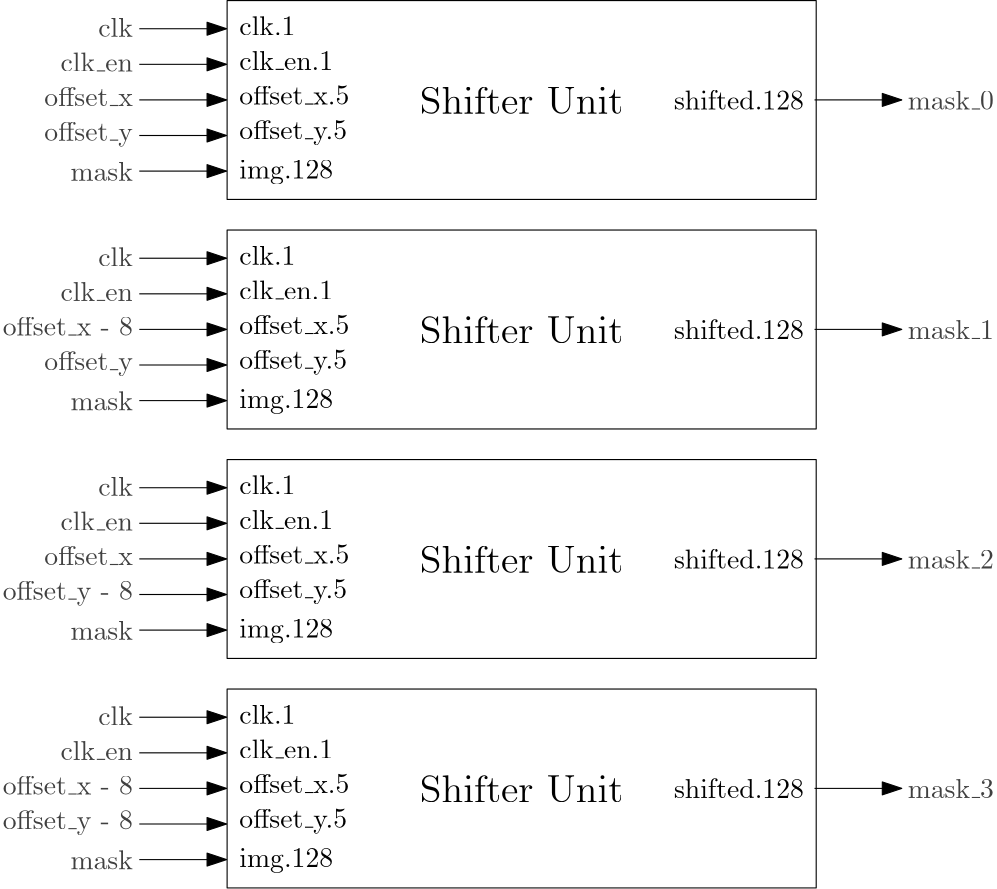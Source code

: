 <?xml version="1.0"?>
<!DOCTYPE ipe SYSTEM "ipe.dtd">
<ipe version="70218" creator="Ipe 7.2.23">
<info created="D:20210514023217" modified="D:20210514023217"/>
<ipestyle name="basic">
<symbol name="arrow/arc(spx)">
<path stroke="sym-stroke" fill="sym-stroke" pen="sym-pen">
0 0 m
-1 0.333 l
-1 -0.333 l
h
</path>
</symbol>
<symbol name="arrow/farc(spx)">
<path stroke="sym-stroke" fill="white" pen="sym-pen">
0 0 m
-1 0.333 l
-1 -0.333 l
h
</path>
</symbol>
<symbol name="arrow/ptarc(spx)">
<path stroke="sym-stroke" fill="sym-stroke" pen="sym-pen">
0 0 m
-1 0.333 l
-0.8 0 l
-1 -0.333 l
h
</path>
</symbol>
<symbol name="arrow/fptarc(spx)">
<path stroke="sym-stroke" fill="white" pen="sym-pen">
0 0 m
-1 0.333 l
-0.8 0 l
-1 -0.333 l
h
</path>
</symbol>
<symbol name="mark/circle(sx)" transformations="translations">
<path fill="sym-stroke">
0.6 0 0 0.6 0 0 e
0.4 0 0 0.4 0 0 e
</path>
</symbol>
<symbol name="mark/disk(sx)" transformations="translations">
<path fill="sym-stroke">
0.6 0 0 0.6 0 0 e
</path>
</symbol>
<symbol name="mark/fdisk(sfx)" transformations="translations">
<group>
<path fill="sym-fill">
0.5 0 0 0.5 0 0 e
</path>
<path fill="sym-stroke" fillrule="eofill">
0.6 0 0 0.6 0 0 e
0.4 0 0 0.4 0 0 e
</path>
</group>
</symbol>
<symbol name="mark/box(sx)" transformations="translations">
<path fill="sym-stroke" fillrule="eofill">
-0.6 -0.6 m
0.6 -0.6 l
0.6 0.6 l
-0.6 0.6 l
h
-0.4 -0.4 m
0.4 -0.4 l
0.4 0.4 l
-0.4 0.4 l
h
</path>
</symbol>
<symbol name="mark/square(sx)" transformations="translations">
<path fill="sym-stroke">
-0.6 -0.6 m
0.6 -0.6 l
0.6 0.6 l
-0.6 0.6 l
h
</path>
</symbol>
<symbol name="mark/fsquare(sfx)" transformations="translations">
<group>
<path fill="sym-fill">
-0.5 -0.5 m
0.5 -0.5 l
0.5 0.5 l
-0.5 0.5 l
h
</path>
<path fill="sym-stroke" fillrule="eofill">
-0.6 -0.6 m
0.6 -0.6 l
0.6 0.6 l
-0.6 0.6 l
h
-0.4 -0.4 m
0.4 -0.4 l
0.4 0.4 l
-0.4 0.4 l
h
</path>
</group>
</symbol>
<symbol name="mark/cross(sx)" transformations="translations">
<group>
<path fill="sym-stroke">
-0.43 -0.57 m
0.57 0.43 l
0.43 0.57 l
-0.57 -0.43 l
h
</path>
<path fill="sym-stroke">
-0.43 0.57 m
0.57 -0.43 l
0.43 -0.57 l
-0.57 0.43 l
h
</path>
</group>
</symbol>
<symbol name="arrow/fnormal(spx)">
<path stroke="sym-stroke" fill="white" pen="sym-pen">
0 0 m
-1 0.333 l
-1 -0.333 l
h
</path>
</symbol>
<symbol name="arrow/pointed(spx)">
<path stroke="sym-stroke" fill="sym-stroke" pen="sym-pen">
0 0 m
-1 0.333 l
-0.8 0 l
-1 -0.333 l
h
</path>
</symbol>
<symbol name="arrow/fpointed(spx)">
<path stroke="sym-stroke" fill="white" pen="sym-pen">
0 0 m
-1 0.333 l
-0.8 0 l
-1 -0.333 l
h
</path>
</symbol>
<symbol name="arrow/linear(spx)">
<path stroke="sym-stroke" pen="sym-pen">
-1 0.333 m
0 0 l
-1 -0.333 l
</path>
</symbol>
<symbol name="arrow/fdouble(spx)">
<path stroke="sym-stroke" fill="white" pen="sym-pen">
0 0 m
-1 0.333 l
-1 -0.333 l
h
-1 0 m
-2 0.333 l
-2 -0.333 l
h
</path>
</symbol>
<symbol name="arrow/double(spx)">
<path stroke="sym-stroke" fill="sym-stroke" pen="sym-pen">
0 0 m
-1 0.333 l
-1 -0.333 l
h
-1 0 m
-2 0.333 l
-2 -0.333 l
h
</path>
</symbol>
<symbol name="arrow/mid-normal(spx)">
<path stroke="sym-stroke" fill="sym-stroke" pen="sym-pen">
0.5 0 m
-0.5 0.333 l
-0.5 -0.333 l
h
</path>
</symbol>
<symbol name="arrow/mid-fnormal(spx)">
<path stroke="sym-stroke" fill="white" pen="sym-pen">
0.5 0 m
-0.5 0.333 l
-0.5 -0.333 l
h
</path>
</symbol>
<symbol name="arrow/mid-pointed(spx)">
<path stroke="sym-stroke" fill="sym-stroke" pen="sym-pen">
0.5 0 m
-0.5 0.333 l
-0.3 0 l
-0.5 -0.333 l
h
</path>
</symbol>
<symbol name="arrow/mid-fpointed(spx)">
<path stroke="sym-stroke" fill="white" pen="sym-pen">
0.5 0 m
-0.5 0.333 l
-0.3 0 l
-0.5 -0.333 l
h
</path>
</symbol>
<symbol name="arrow/mid-double(spx)">
<path stroke="sym-stroke" fill="sym-stroke" pen="sym-pen">
1 0 m
0 0.333 l
0 -0.333 l
h
0 0 m
-1 0.333 l
-1 -0.333 l
h
</path>
</symbol>
<symbol name="arrow/mid-fdouble(spx)">
<path stroke="sym-stroke" fill="white" pen="sym-pen">
1 0 m
0 0.333 l
0 -0.333 l
h
0 0 m
-1 0.333 l
-1 -0.333 l
h
</path>
</symbol>
<anglesize name="22.5 deg" value="22.5"/>
<anglesize name="30 deg" value="30"/>
<anglesize name="45 deg" value="45"/>
<anglesize name="60 deg" value="60"/>
<anglesize name="90 deg" value="90"/>
<arrowsize name="large" value="10"/>
<arrowsize name="small" value="5"/>
<arrowsize name="tiny" value="3"/>
<color name="blue" value="0 0 1"/>
<color name="brown" value="0.647 0.165 0.165"/>
<color name="darkblue" value="0 0 0.545"/>
<color name="darkcyan" value="0 0.545 0.545"/>
<color name="darkgray" value="0.663"/>
<color name="darkgreen" value="0 0.392 0"/>
<color name="darkmagenta" value="0.545 0 0.545"/>
<color name="darkorange" value="1 0.549 0"/>
<color name="darkred" value="0.545 0 0"/>
<color name="gold" value="1 0.843 0"/>
<color name="gray" value="0.745"/>
<color name="green" value="0 1 0"/>
<color name="lightblue" value="0.678 0.847 0.902"/>
<color name="lightcyan" value="0.878 1 1"/>
<color name="lightgray" value="0.827"/>
<color name="lightgreen" value="0.565 0.933 0.565"/>
<color name="lightyellow" value="1 1 0.878"/>
<color name="navy" value="0 0 0.502"/>
<color name="orange" value="1 0.647 0"/>
<color name="pink" value="1 0.753 0.796"/>
<color name="purple" value="0.627 0.125 0.941"/>
<color name="red" value="1 0 0"/>
<color name="seagreen" value="0.18 0.545 0.341"/>
<color name="turquoise" value="0.251 0.878 0.816"/>
<color name="violet" value="0.933 0.51 0.933"/>
<color name="yellow" value="1 1 0"/>
<dashstyle name="dash dot dotted" value="[4 2 1 2 1 2] 0"/>
<dashstyle name="dash dotted" value="[4 2 1 2] 0"/>
<dashstyle name="dashed" value="[4] 0"/>
<dashstyle name="dotted" value="[1 3] 0"/>
<gridsize name="10 pts (~3.5 mm)" value="10"/>
<gridsize name="14 pts (~5 mm)" value="14"/>
<gridsize name="16 pts (~6 mm)" value="16"/>
<gridsize name="20 pts (~7 mm)" value="20"/>
<gridsize name="28 pts (~10 mm)" value="28"/>
<gridsize name="32 pts (~12 mm)" value="32"/>
<gridsize name="4 pts" value="4"/>
<gridsize name="56 pts (~20 mm)" value="56"/>
<gridsize name="8 pts (~3 mm)" value="8"/>
<opacity name="10%" value="0.1"/>
<opacity name="30%" value="0.3"/>
<opacity name="50%" value="0.5"/>
<opacity name="75%" value="0.75"/>
<pen name="fat" value="1.2"/>
<pen name="heavier" value="0.8"/>
<pen name="ultrafat" value="2"/>
<symbolsize name="large" value="5"/>
<symbolsize name="small" value="2"/>
<symbolsize name="tiny" value="1.1"/>
<textsize name="Huge" value="\Huge"/>
<textsize name="LARGE" value="\LARGE"/>
<textsize name="Large" value="\Large"/>
<textsize name="footnote" value="\footnotesize"/>
<textsize name="huge" value="\huge"/>
<textsize name="large" value="\large"/>
<textsize name="small" value="\small"/>
<textsize name="tiny" value="\tiny"/>
<textstyle name="center" begin="\begin{center}" end="\end{center}"/>
<textstyle name="item" begin="\begin{itemize}\item{}" end="\end{itemize}"/>
<textstyle name="itemize" begin="\begin{itemize}" end="\end{itemize}"/>
<tiling name="falling" angle="-60" step="4" width="1"/>
<tiling name="rising" angle="30" step="4" width="1"/>
</ipestyle>
<page>
<layer name="alpha"/>
<view layers="alpha" active="alpha"/>
<group layer="alpha" matrix="1 0 0 1 -1.53931 0">
<text matrix="1 0 0 1 7.9558 34.1476" transformations="translations" pos="196.196 422.962" stroke="black" type="label" width="73.352" height="9.963" depth="0" valign="baseline" size="Large">Shifter Unit</text>
<path matrix="1 0 0 1 -0.291 44.83" stroke="black">
135.083 453.063 m
135.083 381.46 l
347.155 381.46 l
347.155 453.063 l
h
</path>
<text matrix="1 0 0 1 152.339 87.662" transformations="translations" pos="143.292 370.971" stroke="black" type="label" width="46.825" height="6.918" depth="0" valign="baseline">shifted.128</text>
<group matrix="1 0 0 1 -1.35612 46.403">
<text matrix="1 0 0 1 17.226 0" transformations="translations" pos="123.33 439" stroke="black" type="label" width="20.202" height="6.918" depth="0" valign="baseline">clk.1</text>
<text matrix="1 0 0 1 11.226 1.51751" transformations="translations" pos="129.33 425" stroke="black" type="label" width="33.751" height="6.918" depth="0" valign="baseline">clk\_en.1</text>
<text matrix="1 0 0 1 1.226 5.03502" transformations="translations" pos="139.33 409" stroke="black" type="label" width="39.618" height="6.918" depth="0" valign="baseline">offset\_x.5</text>
<text matrix="1 0 0 1 6.226 3.54452" transformations="translations" pos="134.33 398" stroke="black" type="label" width="38.788" height="6.926" depth="1.93" valign="baseline">offset\_y.5</text>
<text transformations="translations" pos="140.556 387.389" stroke="black" type="label" width="33.762" height="6.661" depth="1.93" valign="baseline">img.128</text>
</group>
<text matrix="1 0 0 1 20.9753 -4.09362" transformations="translations" pos="48 464" stroke="0" type="label" width="31.869" height="6.918" depth="0" valign="baseline" opacity="75%">offset\_x</text>
<text matrix="1 0 0 1 20.9753 -0.566933" transformations="translations" pos="48 448" stroke="0" type="label" width="31.869" height="6.926" depth="1.93" valign="baseline" opacity="75%">offset\_y</text>
<text matrix="1 0 0 1 41.3112 -14.8621" transformations="translations" pos="47.08 499.699" stroke="0" type="label" width="12.453" height="6.918" depth="0" valign="baseline" opacity="75%">clk</text>
<text matrix="1 0 0 1 28.3731 -2.45469" transformations="translations" pos="50.0002 435.492" stroke="0" type="label" width="22.471" height="6.918" depth="0" valign="baseline" opacity="75%">mask</text>
<text matrix="1 0 0 1 21.3306 -10.5131" transformations="translations" pos="53.5107 482.885" stroke="0" type="label" width="26.003" height="6.918" depth="0" valign="baseline" opacity="75%">clk\_en</text>
<text matrix="1 0 0 1 -16.0317 7.41236" transformations="translations" pos="395.838 451.252" stroke="0" type="label" width="31.039" height="6.918" depth="0" valign="baseline" opacity="75%">mask\_0</text>
<path matrix="1 0 0 1 0 -2.04453" stroke="0" fill="gray" arrow="normal/normal" opacity="75%" stroke-opacity="opaque">
103.171 489.795 m
134.579 489.795 l
</path>
<path matrix="1 0 0 1 -0.00007815 -14.8582" stroke="0" fill="gray" arrow="normal/normal" opacity="75%" stroke-opacity="opaque">
103.171 489.795 m
134.579 489.795 l
</path>
<path matrix="1 0 0 1 -0.00007815 -27.6716" stroke="0" fill="gray" arrow="normal/normal" opacity="75%" stroke-opacity="opaque">
103.171 489.795 m
134.579 489.795 l
</path>
<path matrix="1 0 0 1 -0.00007815 -40.4849" stroke="0" fill="gray" arrow="normal/normal" opacity="75%" stroke-opacity="opaque">
103.171 489.795 m
134.579 489.795 l
</path>
<path matrix="1 0 0 1 -0.00007815 -53.2982" stroke="0" fill="gray" arrow="normal/normal" opacity="75%" stroke-opacity="opaque">
103.171 489.795 m
134.579 489.795 l
</path>
<path matrix="1 0 0 1 243.084 -27.6716" stroke="0" fill="gray" arrow="normal/normal" opacity="75%" stroke-opacity="opaque">
103.171 489.795 m
134.579 489.795 l
</path>
</group>
<text matrix="1 0 0 1 6.41634 -48.471" transformations="translations" pos="196.196 422.962" stroke="black" type="label" width="73.352" height="9.963" depth="0" valign="baseline" size="Large">Shifter Unit</text>
<path matrix="1 0 0 1 -1.83046 -37.7886" stroke="black">
135.083 453.063 m
135.083 381.46 l
347.155 381.46 l
347.155 453.063 l
h
</path>
<text matrix="1 0 0 1 150.8 5.04343" transformations="translations" pos="143.292 370.971" stroke="black" type="label" width="46.825" height="6.918" depth="0" valign="baseline">shifted.128</text>
<group matrix="1 0 0 1 -2.89558 -36.2156">
<text matrix="1 0 0 1 17.226 0" transformations="translations" pos="123.33 439" stroke="black" type="label" width="20.202" height="6.918" depth="0" valign="baseline">clk.1</text>
<text matrix="1 0 0 1 11.226 1.51751" transformations="translations" pos="129.33 425" stroke="black" type="label" width="33.751" height="6.918" depth="0" valign="baseline">clk\_en.1</text>
<text matrix="1 0 0 1 1.226 5.03502" transformations="translations" pos="139.33 409" stroke="black" type="label" width="39.618" height="6.918" depth="0" valign="baseline">offset\_x.5</text>
<text matrix="1 0 0 1 6.226 3.54452" transformations="translations" pos="134.33 398" stroke="black" type="label" width="38.788" height="6.926" depth="1.93" valign="baseline">offset\_y.5</text>
<text transformations="translations" pos="140.556 387.389" stroke="black" type="label" width="33.762" height="6.661" depth="1.93" valign="baseline">img.128</text>
</group>
<text matrix="1 0 0 1 4.49184 -86.7122" transformations="translations" pos="48 464" stroke="0" type="label" width="46.813" height="6.918" depth="0" valign="baseline" opacity="75%">offset\_x - 8</text>
<text matrix="1 0 0 1 19.4358 -83.1855" transformations="translations" pos="48 448" stroke="0" type="label" width="31.869" height="6.926" depth="1.93" valign="baseline" opacity="75%">offset\_y</text>
<text matrix="1 0 0 1 39.7717 -97.4807" transformations="translations" pos="47.08 499.699" stroke="0" type="label" width="12.453" height="6.918" depth="0" valign="baseline" opacity="75%">clk</text>
<text matrix="1 0 0 1 26.8336 -85.0733" transformations="translations" pos="50.0002 435.492" stroke="0" type="label" width="22.471" height="6.918" depth="0" valign="baseline" opacity="75%">mask</text>
<text matrix="1 0 0 1 19.7911 -93.1317" transformations="translations" pos="53.5107 482.885" stroke="0" type="label" width="26.003" height="6.918" depth="0" valign="baseline" opacity="75%">clk\_en</text>
<text matrix="1 0 0 1 -17.5712 -75.2062" transformations="translations" pos="395.838 451.252" stroke="0" type="label" width="31.039" height="6.918" depth="0" valign="baseline" opacity="75%">mask\_1</text>
<path matrix="1 0 0 1 -1.53946 -84.6631" stroke="0" fill="gray" arrow="normal/normal" opacity="75%" stroke-opacity="opaque">
103.171 489.795 m
134.579 489.795 l
</path>
<path matrix="1 0 0 1 -1.53954 -97.4768" stroke="0" fill="gray" arrow="normal/normal" opacity="75%" stroke-opacity="opaque">
103.171 489.795 m
134.579 489.795 l
</path>
<path matrix="1 0 0 1 -1.53954 -110.29" stroke="0" fill="gray" arrow="normal/normal" opacity="75%" stroke-opacity="opaque">
103.171 489.795 m
134.579 489.795 l
</path>
<path matrix="1 0 0 1 -1.53954 -123.103" stroke="0" fill="gray" arrow="normal/normal" opacity="75%" stroke-opacity="opaque">
103.171 489.795 m
134.579 489.795 l
</path>
<path matrix="1 0 0 1 -1.53954 -135.917" stroke="0" fill="gray" arrow="normal/normal" opacity="75%" stroke-opacity="opaque">
103.171 489.795 m
134.579 489.795 l
</path>
<path matrix="1 0 0 1 241.545 -110.29" stroke="0" fill="gray" arrow="normal/normal" opacity="75%" stroke-opacity="opaque">
103.171 489.795 m
134.579 489.795 l
</path>
<text matrix="1 0 0 1 6.41634 -131.09" transformations="translations" pos="196.196 422.962" stroke="black" type="label" width="73.352" height="9.963" depth="0" valign="baseline" size="Large">Shifter Unit</text>
<path matrix="1 0 0 1 -1.83046 -120.407" stroke="black">
135.083 453.063 m
135.083 381.46 l
347.155 381.46 l
347.155 453.063 l
h
</path>
<text matrix="1 0 0 1 150.8 -77.5751" transformations="translations" pos="143.292 370.971" stroke="black" type="label" width="46.825" height="6.918" depth="0" valign="baseline">shifted.128</text>
<group matrix="1 0 0 1 -2.89558 -118.834">
<text matrix="1 0 0 1 17.226 0" transformations="translations" pos="123.33 439" stroke="black" type="label" width="20.202" height="6.918" depth="0" valign="baseline">clk.1</text>
<text matrix="1 0 0 1 11.226 1.51751" transformations="translations" pos="129.33 425" stroke="black" type="label" width="33.751" height="6.918" depth="0" valign="baseline">clk\_en.1</text>
<text matrix="1 0 0 1 1.226 5.03502" transformations="translations" pos="139.33 409" stroke="black" type="label" width="39.618" height="6.918" depth="0" valign="baseline">offset\_x.5</text>
<text matrix="1 0 0 1 6.226 3.54452" transformations="translations" pos="134.33 398" stroke="black" type="label" width="38.788" height="6.926" depth="1.93" valign="baseline">offset\_y.5</text>
<text transformations="translations" pos="140.556 387.389" stroke="black" type="label" width="33.762" height="6.661" depth="1.93" valign="baseline">img.128</text>
</group>
<text matrix="1 0 0 1 19.4358 -169.331" transformations="translations" pos="48 464" stroke="0" type="label" width="31.869" height="6.918" depth="0" valign="baseline" opacity="75%">offset\_x</text>
<text matrix="1 0 0 1 4.49184 -165.804" transformations="translations" pos="48 448" stroke="0" type="label" width="46.813" height="6.926" depth="1.93" valign="baseline" opacity="75%">offset\_y - 8</text>
<text matrix="1 0 0 1 39.7717 -180.099" transformations="translations" pos="47.08 499.699" stroke="0" type="label" width="12.453" height="6.918" depth="0" valign="baseline" opacity="75%">clk</text>
<text matrix="1 0 0 1 26.8336 -167.692" transformations="translations" pos="50.0002 435.492" stroke="0" type="label" width="22.471" height="6.918" depth="0" valign="baseline" opacity="75%">mask</text>
<text matrix="1 0 0 1 19.7911 -175.75" transformations="translations" pos="53.5107 482.885" stroke="0" type="label" width="26.003" height="6.918" depth="0" valign="baseline" opacity="75%">clk\_en</text>
<text matrix="1 0 0 1 -17.5712 -157.825" transformations="translations" pos="395.838 451.252" stroke="0" type="label" width="31.039" height="6.918" depth="0" valign="baseline" opacity="75%">mask\_2</text>
<path matrix="1 0 0 1 -1.53946 -167.282" stroke="0" fill="gray" arrow="normal/normal" opacity="75%" stroke-opacity="opaque">
103.171 489.795 m
134.579 489.795 l
</path>
<path matrix="1 0 0 1 -1.53954 -180.095" stroke="0" fill="gray" arrow="normal/normal" opacity="75%" stroke-opacity="opaque">
103.171 489.795 m
134.579 489.795 l
</path>
<path matrix="1 0 0 1 -1.53954 -192.909" stroke="0" fill="gray" arrow="normal/normal" opacity="75%" stroke-opacity="opaque">
103.171 489.795 m
134.579 489.795 l
</path>
<path matrix="1 0 0 1 -1.53954 -205.722" stroke="0" fill="gray" arrow="normal/normal" opacity="75%" stroke-opacity="opaque">
103.171 489.795 m
134.579 489.795 l
</path>
<path matrix="1 0 0 1 -1.53954 -218.535" stroke="0" fill="gray" arrow="normal/normal" opacity="75%" stroke-opacity="opaque">
103.171 489.795 m
134.579 489.795 l
</path>
<path matrix="1 0 0 1 241.545 -192.909" stroke="0" fill="gray" arrow="normal/normal" opacity="75%" stroke-opacity="opaque">
103.171 489.795 m
134.579 489.795 l
</path>
<text matrix="1 0 0 1 6.41634 -213.708" transformations="translations" pos="196.196 422.962" stroke="black" type="label" width="73.352" height="9.963" depth="0" valign="baseline" size="Large">Shifter Unit</text>
<path matrix="1 0 0 1 -1.83046 -203.026" stroke="black">
135.083 453.063 m
135.083 381.46 l
347.155 381.46 l
347.155 453.063 l
h
</path>
<text matrix="1 0 0 1 150.8 -160.194" transformations="translations" pos="143.292 370.971" stroke="black" type="label" width="46.825" height="6.918" depth="0" valign="baseline">shifted.128</text>
<group matrix="1 0 0 1 -2.89558 -201.453">
<text matrix="1 0 0 1 17.226 0" transformations="translations" pos="123.33 439" stroke="black" type="label" width="20.202" height="6.918" depth="0" valign="baseline">clk.1</text>
<text matrix="1 0 0 1 11.226 1.51751" transformations="translations" pos="129.33 425" stroke="black" type="label" width="33.751" height="6.918" depth="0" valign="baseline">clk\_en.1</text>
<text matrix="1 0 0 1 1.226 5.03502" transformations="translations" pos="139.33 409" stroke="black" type="label" width="39.618" height="6.918" depth="0" valign="baseline">offset\_x.5</text>
<text matrix="1 0 0 1 6.226 3.54452" transformations="translations" pos="134.33 398" stroke="black" type="label" width="38.788" height="6.926" depth="1.93" valign="baseline">offset\_y.5</text>
<text transformations="translations" pos="140.556 387.389" stroke="black" type="label" width="33.762" height="6.661" depth="1.93" valign="baseline">img.128</text>
</group>
<text matrix="1 0 0 1 4.49184 -251.949" transformations="translations" pos="48 464" stroke="0" type="label" width="46.813" height="6.918" depth="0" valign="baseline" opacity="75%">offset\_x - 8</text>
<text matrix="1 0 0 1 4.49184 -248.423" transformations="translations" pos="48 448" stroke="0" type="label" width="46.813" height="6.926" depth="1.93" valign="baseline" opacity="75%">offset\_y - 8</text>
<text matrix="1 0 0 1 39.7717 -262.718" transformations="translations" pos="47.08 499.699" stroke="0" type="label" width="12.453" height="6.918" depth="0" valign="baseline" opacity="75%">clk</text>
<text matrix="1 0 0 1 26.8336 -250.31" transformations="translations" pos="50.0002 435.492" stroke="0" type="label" width="22.471" height="6.918" depth="0" valign="baseline" opacity="75%">mask</text>
<text matrix="1 0 0 1 19.7911 -258.369" transformations="translations" pos="53.5107 482.885" stroke="0" type="label" width="26.003" height="6.918" depth="0" valign="baseline" opacity="75%">clk\_en</text>
<text matrix="1 0 0 1 -17.5712 -240.443" transformations="translations" pos="395.838 451.252" stroke="0" type="label" width="31.039" height="6.918" depth="0" valign="baseline" opacity="75%">mask\_3</text>
<path matrix="1 0 0 1 -1.53946 -249.9" stroke="0" fill="gray" arrow="normal/normal" opacity="75%" stroke-opacity="opaque">
103.171 489.795 m
134.579 489.795 l
</path>
<path matrix="1 0 0 1 -1.53954 -262.714" stroke="0" fill="gray" arrow="normal/normal" opacity="75%" stroke-opacity="opaque">
103.171 489.795 m
134.579 489.795 l
</path>
<path matrix="1 0 0 1 -1.53954 -275.527" stroke="0" fill="gray" arrow="normal/normal" opacity="75%" stroke-opacity="opaque">
103.171 489.795 m
134.579 489.795 l
</path>
<path matrix="1 0 0 1 -1.53954 -288.341" stroke="0" fill="gray" arrow="normal/normal" opacity="75%" stroke-opacity="opaque">
103.171 489.795 m
134.579 489.795 l
</path>
<path matrix="1 0 0 1 -1.53954 -301.154" stroke="0" fill="gray" arrow="normal/normal" opacity="75%" stroke-opacity="opaque">
103.171 489.795 m
134.579 489.795 l
</path>
<path matrix="1 0 0 1 241.545 -275.527" stroke="0" fill="gray" arrow="normal/normal" opacity="75%" stroke-opacity="opaque">
103.171 489.795 m
134.579 489.795 l
</path>
</page>
</ipe>
